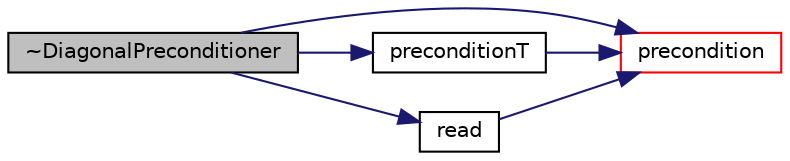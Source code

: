 digraph "~DiagonalPreconditioner"
{
  bgcolor="transparent";
  edge [fontname="Helvetica",fontsize="10",labelfontname="Helvetica",labelfontsize="10"];
  node [fontname="Helvetica",fontsize="10",shape=record];
  rankdir="LR";
  Node6 [label="~DiagonalPreconditioner",height=0.2,width=0.4,color="black", fillcolor="grey75", style="filled", fontcolor="black"];
  Node6 -> Node7 [color="midnightblue",fontsize="10",style="solid",fontname="Helvetica"];
  Node7 [label="precondition",height=0.2,width=0.4,color="red",URL="$a28129.html#a51b8ec42b9f4cc74daa82035fcab5397",tooltip="Return wA the preconditioned form of residual rA. "];
  Node6 -> Node11 [color="midnightblue",fontsize="10",style="solid",fontname="Helvetica"];
  Node11 [label="preconditionT",height=0.2,width=0.4,color="black",URL="$a28129.html#ab8f1fcaefaa3f2817b44c6aff1f8b5fb",tooltip="Return wT the transpose-matrix preconditioned form of. "];
  Node11 -> Node7 [color="midnightblue",fontsize="10",style="solid",fontname="Helvetica"];
  Node6 -> Node12 [color="midnightblue",fontsize="10",style="solid",fontname="Helvetica"];
  Node12 [label="read",height=0.2,width=0.4,color="black",URL="$a28129.html#a8026c541af638801b7ba29af23b5a4a3",tooltip="Read and reset the preconditioner parameters from the given. "];
  Node12 -> Node7 [color="midnightblue",fontsize="10",style="solid",fontname="Helvetica"];
}
